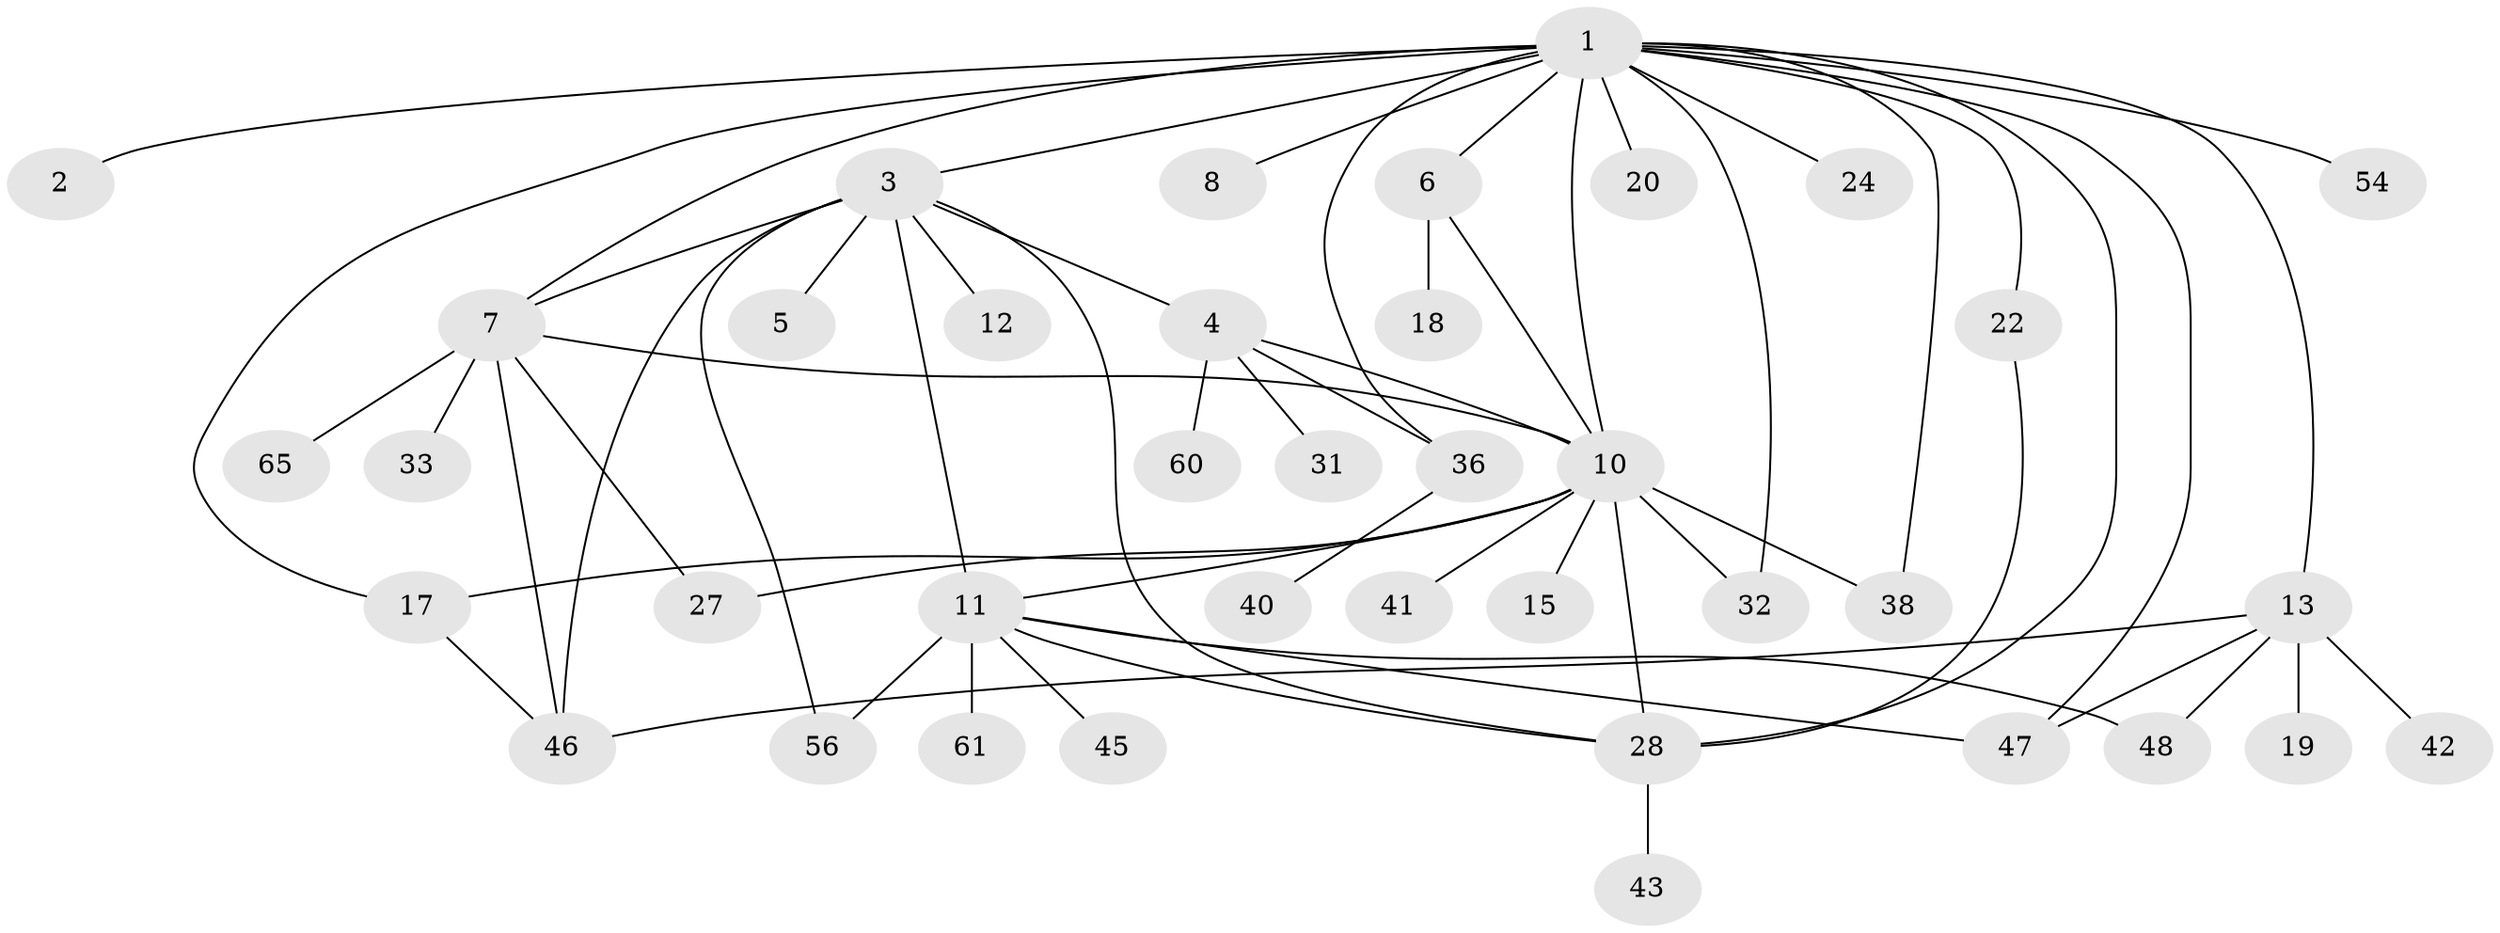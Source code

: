 // original degree distribution, {19: 0.01282051282051282, 1: 0.48717948717948717, 10: 0.02564102564102564, 5: 0.05128205128205128, 2: 0.19230769230769232, 3: 0.14102564102564102, 6: 0.038461538461538464, 12: 0.01282051282051282, 4: 0.038461538461538464}
// Generated by graph-tools (version 1.1) at 2025/14/03/09/25 04:14:43]
// undirected, 39 vertices, 59 edges
graph export_dot {
graph [start="1"]
  node [color=gray90,style=filled];
  1;
  2;
  3 [super="+29"];
  4;
  5 [super="+14"];
  6;
  7 [super="+9+23"];
  8;
  10 [super="+21+73"];
  11 [super="+53+16+30+69+55+50+25"];
  12;
  13 [super="+37"];
  15;
  17 [super="+26+44"];
  18;
  19;
  20;
  22 [super="+34"];
  24;
  27;
  28 [super="+35"];
  31;
  32 [super="+71+64+52"];
  33;
  36;
  38 [super="+39"];
  40;
  41;
  42;
  43;
  45 [super="+62"];
  46 [super="+63"];
  47 [super="+51+59"];
  48;
  54;
  56;
  60;
  61;
  65;
  1 -- 2;
  1 -- 3;
  1 -- 6;
  1 -- 7;
  1 -- 8;
  1 -- 13;
  1 -- 20;
  1 -- 22;
  1 -- 24;
  1 -- 36;
  1 -- 38;
  1 -- 54;
  1 -- 10 [weight=2];
  1 -- 28;
  1 -- 47;
  1 -- 17;
  1 -- 32;
  3 -- 4;
  3 -- 5;
  3 -- 7;
  3 -- 11;
  3 -- 12;
  3 -- 46;
  3 -- 56;
  3 -- 28;
  4 -- 10;
  4 -- 31;
  4 -- 36;
  4 -- 60;
  6 -- 18;
  6 -- 10;
  7 -- 33;
  7 -- 65;
  7 -- 10;
  7 -- 27;
  7 -- 46;
  10 -- 15;
  10 -- 17;
  10 -- 32;
  10 -- 38;
  10 -- 41;
  10 -- 11;
  10 -- 27;
  10 -- 28;
  11 -- 45;
  11 -- 48;
  11 -- 56;
  11 -- 61 [weight=2];
  11 -- 28;
  11 -- 47;
  13 -- 19;
  13 -- 42;
  13 -- 46;
  13 -- 48;
  13 -- 47;
  17 -- 46;
  22 -- 28;
  28 -- 43;
  36 -- 40;
}
